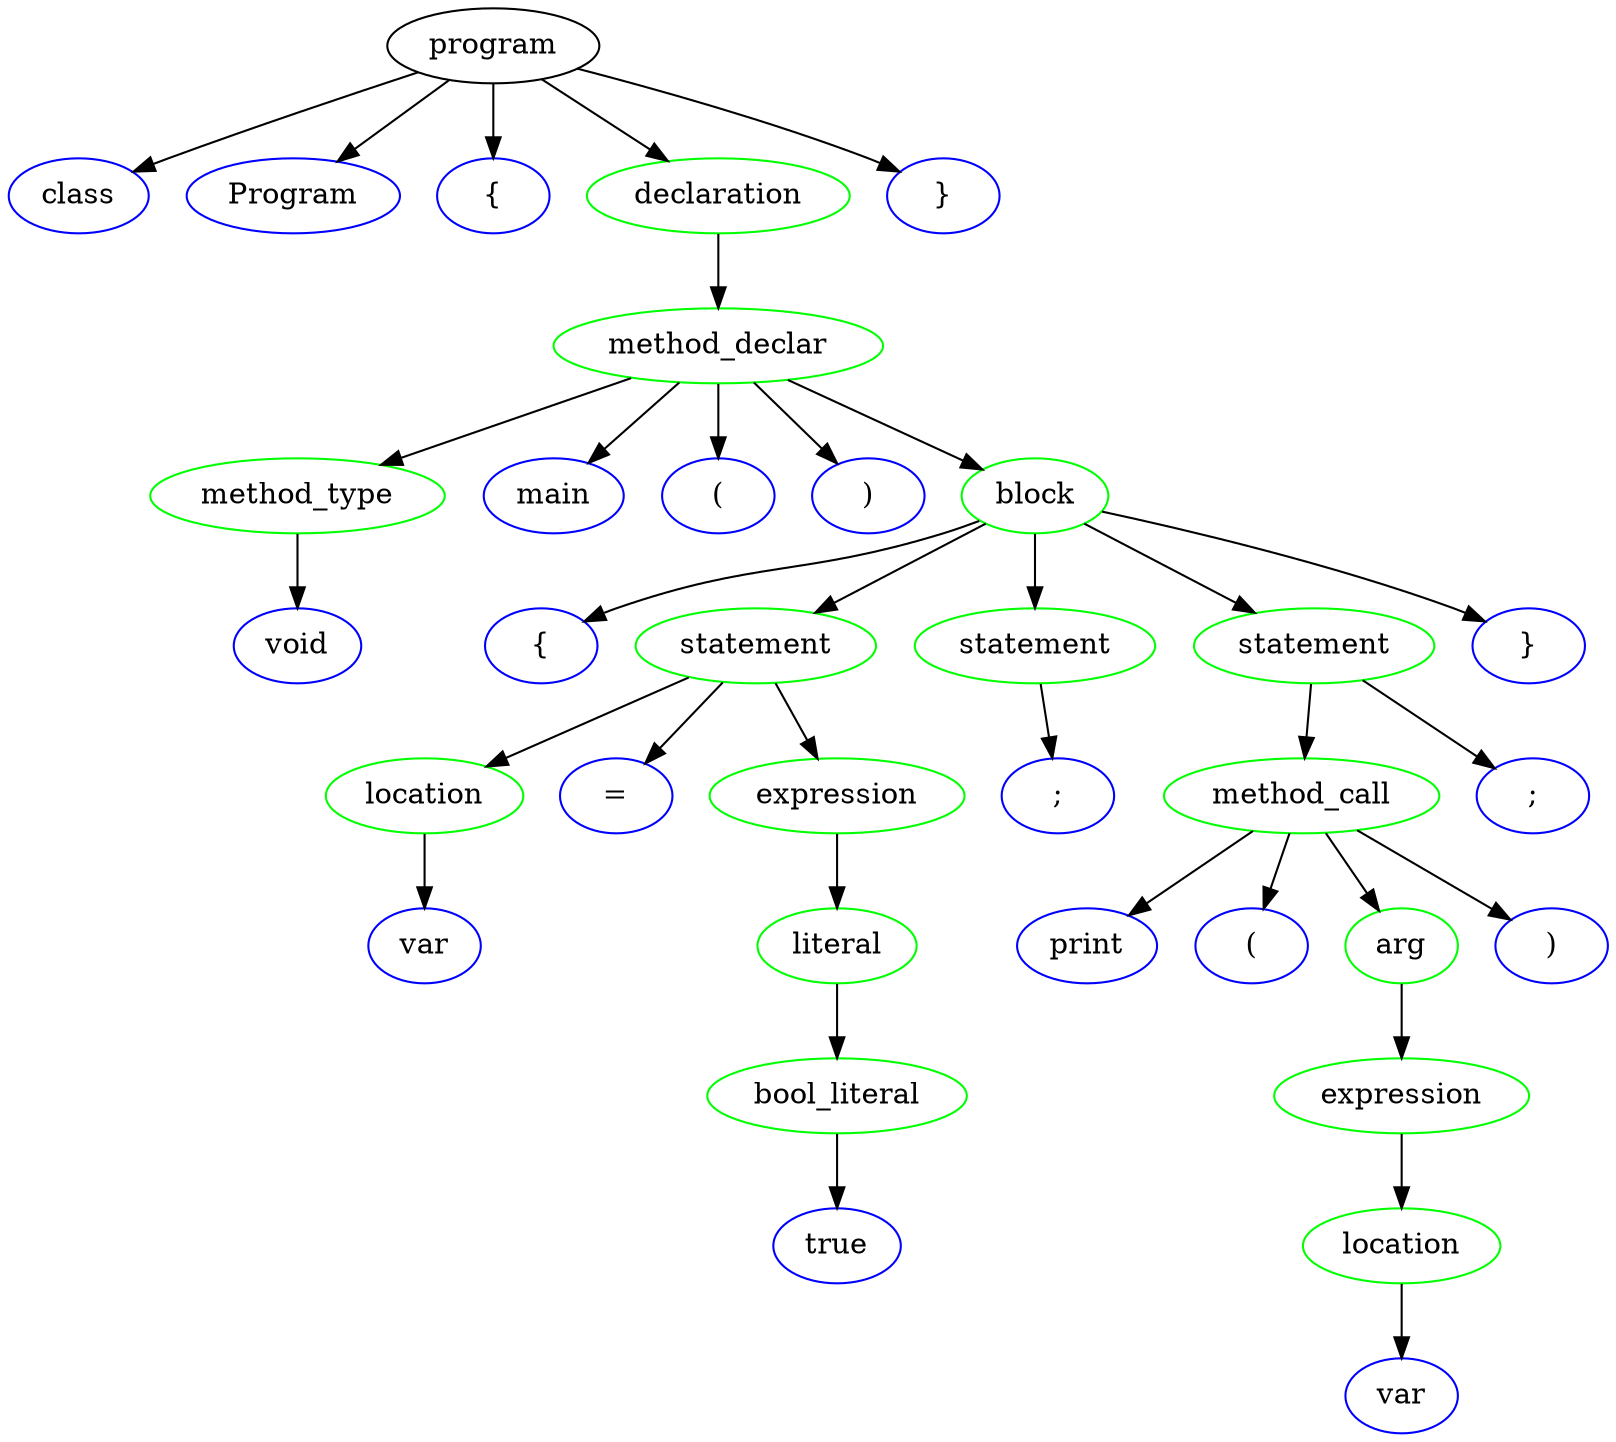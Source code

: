 // Trees/tree_input.gv
digraph "Trees/tree_input" {
	0 [label=program]
	1 [label=class color=blue]
	0 -> 1
	2 [label=Program color=blue]
	0 -> 2
	3 [label="{" color=blue]
	0 -> 3
	4 [label=declaration color=green]
	0 -> 4
	5 [label=method_declar color=green]
	4 -> 5
	6 [label=method_type color=green]
	5 -> 6
	7 [label=void color=blue]
	6 -> 7
	8 [label=main color=blue]
	5 -> 8
	9 [label="(" color=blue]
	5 -> 9
	10 [label=")" color=blue]
	5 -> 10
	11 [label=block color=green]
	5 -> 11
	12 [label="{" color=blue]
	11 -> 12
	13 [label=statement color=green]
	11 -> 13
	14 [label=location color=green]
	13 -> 14
	15 [label=var color=blue]
	14 -> 15
	16 [label="=" color=blue]
	13 -> 16
	17 [label=expression color=green]
	13 -> 17
	18 [label=literal color=green]
	17 -> 18
	19 [label=bool_literal color=green]
	18 -> 19
	20 [label=true color=blue]
	19 -> 20
	21 [label=statement color=green]
	11 -> 21
	22 [label=";" color=blue]
	21 -> 22
	23 [label=statement color=green]
	11 -> 23
	24 [label=method_call color=green]
	23 -> 24
	25 [label=print color=blue]
	24 -> 25
	26 [label="(" color=blue]
	24 -> 26
	27 [label=arg color=green]
	24 -> 27
	28 [label=expression color=green]
	27 -> 28
	29 [label=location color=green]
	28 -> 29
	30 [label=var color=blue]
	29 -> 30
	31 [label=")" color=blue]
	24 -> 31
	32 [label=";" color=blue]
	23 -> 32
	33 [label="}" color=blue]
	11 -> 33
	34 [label="}" color=blue]
	0 -> 34
}
